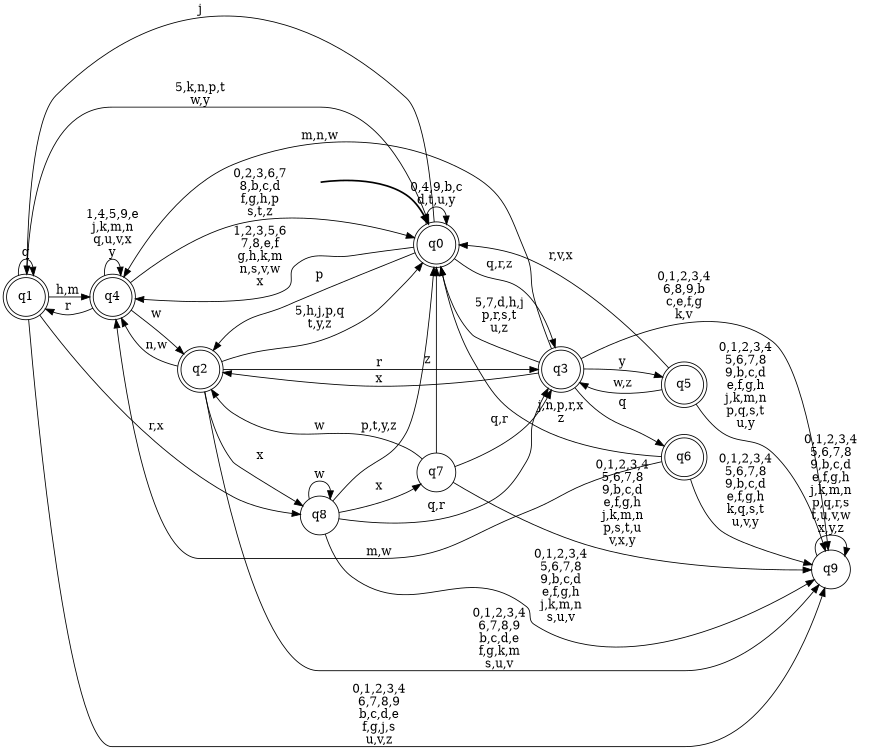 digraph BlueStar {
__start0 [style = invis, shape = none, label = "", width = 0, height = 0];

rankdir=LR;
size="8,5";

s0 [style="rounded,filled", color="black", fillcolor="white" shape="doublecircle", label="q0"];
s1 [style="rounded,filled", color="black", fillcolor="white" shape="doublecircle", label="q1"];
s2 [style="rounded,filled", color="black", fillcolor="white" shape="doublecircle", label="q2"];
s3 [style="rounded,filled", color="black", fillcolor="white" shape="doublecircle", label="q3"];
s4 [style="rounded,filled", color="black", fillcolor="white" shape="doublecircle", label="q4"];
s5 [style="rounded,filled", color="black", fillcolor="white" shape="doublecircle", label="q5"];
s6 [style="rounded,filled", color="black", fillcolor="white" shape="doublecircle", label="q6"];
s7 [style="filled", color="black", fillcolor="white" shape="circle", label="q7"];
s8 [style="filled", color="black", fillcolor="white" shape="circle", label="q8"];
s9 [style="filled", color="black", fillcolor="white" shape="circle", label="q9"];
subgraph cluster_main { 
	graph [pad=".75", ranksep="0.15", nodesep="0.15"];
	 style=invis; 
	__start0 -> s0 [penwidth=2];
}
s0 -> s0 [label="0,4,9,b,c\nd,t,u,y"];
s0 -> s1 [label="j"];
s0 -> s2 [label="p"];
s0 -> s3 [label="q,r,z"];
s0 -> s4 [label="1,2,3,5,6\n7,8,e,f\ng,h,k,m\nn,s,v,w\nx"];
s1 -> s0 [label="5,k,n,p,t\nw,y"];
s1 -> s1 [label="q"];
s1 -> s4 [label="h,m"];
s1 -> s8 [label="r,x"];
s1 -> s9 [label="0,1,2,3,4\n6,7,8,9\nb,c,d,e\nf,g,j,s\nu,v,z"];
s2 -> s0 [label="5,h,j,p,q\nt,y,z"];
s2 -> s3 [label="r"];
s2 -> s4 [label="n,w"];
s2 -> s8 [label="x"];
s2 -> s9 [label="0,1,2,3,4\n6,7,8,9\nb,c,d,e\nf,g,k,m\ns,u,v"];
s3 -> s0 [label="5,7,d,h,j\np,r,s,t\nu,z"];
s3 -> s2 [label="x"];
s3 -> s4 [label="m,n,w"];
s3 -> s5 [label="y"];
s3 -> s6 [label="q"];
s3 -> s9 [label="0,1,2,3,4\n6,8,9,b\nc,e,f,g\nk,v"];
s4 -> s0 [label="0,2,3,6,7\n8,b,c,d\nf,g,h,p\ns,t,z"];
s4 -> s1 [label="r"];
s4 -> s2 [label="w"];
s4 -> s4 [label="1,4,5,9,e\nj,k,m,n\nq,u,v,x\ny"];
s5 -> s0 [label="r,v,x"];
s5 -> s3 [label="w,z"];
s5 -> s9 [label="0,1,2,3,4\n5,6,7,8\n9,b,c,d\ne,f,g,h\nj,k,m,n\np,q,s,t\nu,y"];
s6 -> s0 [label="j,n,p,r,x\nz"];
s6 -> s4 [label="m,w"];
s6 -> s9 [label="0,1,2,3,4\n5,6,7,8\n9,b,c,d\ne,f,g,h\nk,q,s,t\nu,v,y"];
s7 -> s0 [label="z"];
s7 -> s2 [label="w"];
s7 -> s3 [label="q,r"];
s7 -> s9 [label="0,1,2,3,4\n5,6,7,8\n9,b,c,d\ne,f,g,h\nj,k,m,n\np,s,t,u\nv,x,y"];
s8 -> s0 [label="p,t,y,z"];
s8 -> s3 [label="q,r"];
s8 -> s7 [label="x"];
s8 -> s8 [label="w"];
s8 -> s9 [label="0,1,2,3,4\n5,6,7,8\n9,b,c,d\ne,f,g,h\nj,k,m,n\ns,u,v"];
s9 -> s9 [label="0,1,2,3,4\n5,6,7,8\n9,b,c,d\ne,f,g,h\nj,k,m,n\np,q,r,s\nt,u,v,w\nx,y,z"];

}